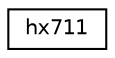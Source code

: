 digraph "Graphical Class Hierarchy"
{
  edge [fontname="Helvetica",fontsize="10",labelfontname="Helvetica",labelfontsize="10"];
  node [fontname="Helvetica",fontsize="10",shape=record];
  rankdir="LR";
  Node0 [label="hx711",height=0.2,width=0.4,color="black", fillcolor="white", style="filled",URL="$classhx711.html",tooltip="HX711. "];
}
